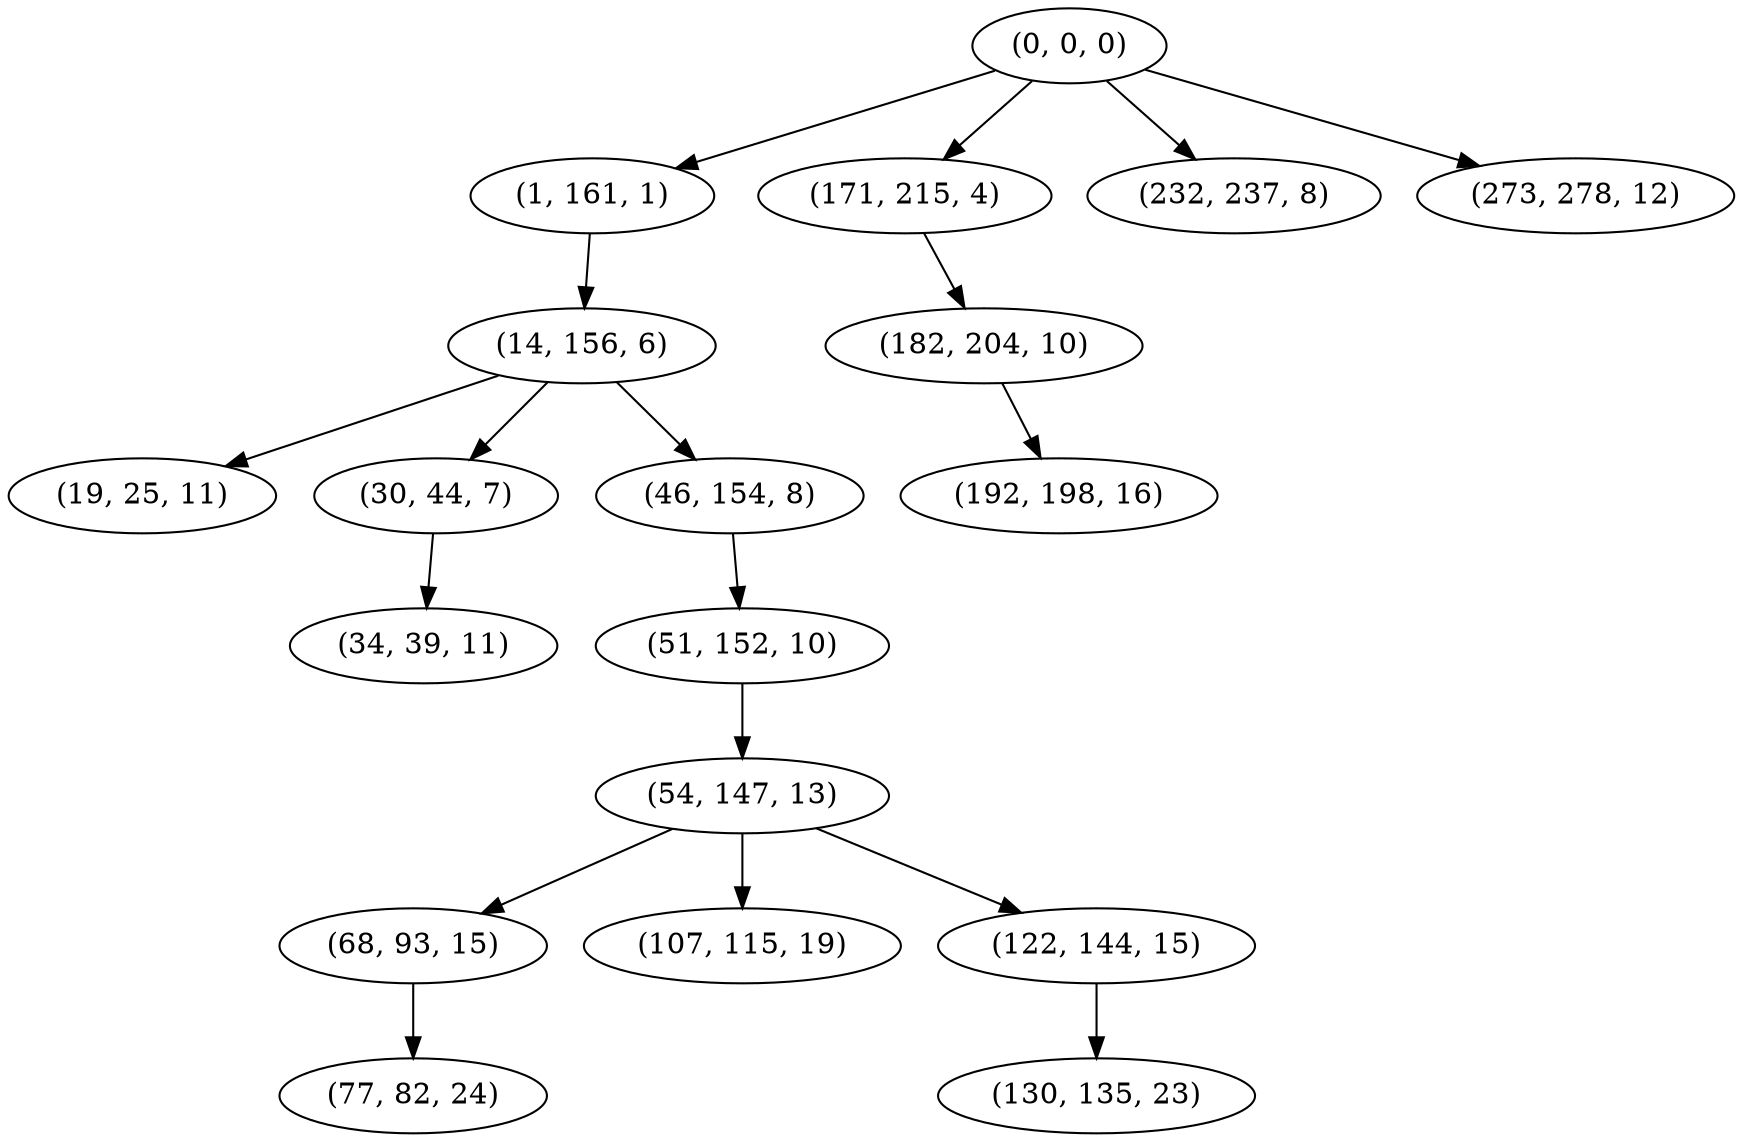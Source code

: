 digraph tree {
    "(0, 0, 0)";
    "(1, 161, 1)";
    "(14, 156, 6)";
    "(19, 25, 11)";
    "(30, 44, 7)";
    "(34, 39, 11)";
    "(46, 154, 8)";
    "(51, 152, 10)";
    "(54, 147, 13)";
    "(68, 93, 15)";
    "(77, 82, 24)";
    "(107, 115, 19)";
    "(122, 144, 15)";
    "(130, 135, 23)";
    "(171, 215, 4)";
    "(182, 204, 10)";
    "(192, 198, 16)";
    "(232, 237, 8)";
    "(273, 278, 12)";
    "(0, 0, 0)" -> "(1, 161, 1)";
    "(0, 0, 0)" -> "(171, 215, 4)";
    "(0, 0, 0)" -> "(232, 237, 8)";
    "(0, 0, 0)" -> "(273, 278, 12)";
    "(1, 161, 1)" -> "(14, 156, 6)";
    "(14, 156, 6)" -> "(19, 25, 11)";
    "(14, 156, 6)" -> "(30, 44, 7)";
    "(14, 156, 6)" -> "(46, 154, 8)";
    "(30, 44, 7)" -> "(34, 39, 11)";
    "(46, 154, 8)" -> "(51, 152, 10)";
    "(51, 152, 10)" -> "(54, 147, 13)";
    "(54, 147, 13)" -> "(68, 93, 15)";
    "(54, 147, 13)" -> "(107, 115, 19)";
    "(54, 147, 13)" -> "(122, 144, 15)";
    "(68, 93, 15)" -> "(77, 82, 24)";
    "(122, 144, 15)" -> "(130, 135, 23)";
    "(171, 215, 4)" -> "(182, 204, 10)";
    "(182, 204, 10)" -> "(192, 198, 16)";
}

